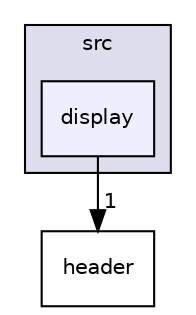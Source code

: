 digraph "src/display" {
  compound=true
  node [ fontsize="10", fontname="Helvetica"];
  edge [ labelfontsize="10", labelfontname="Helvetica"];
  subgraph clusterdir_68267d1309a1af8e8297ef4c3efbcdba {
    graph [ bgcolor="#ddddee", pencolor="black", label="src" fontname="Helvetica", fontsize="10", URL="dir_68267d1309a1af8e8297ef4c3efbcdba.html"]
  dir_25685f9c6d837c57f295dee081495707 [shape=box, label="display", style="filled", fillcolor="#eeeeff", pencolor="black", URL="dir_25685f9c6d837c57f295dee081495707.html"];
  }
  dir_1ec98ce50fa6ec55b40b8ffb1df38c3c [shape=box label="header" URL="dir_1ec98ce50fa6ec55b40b8ffb1df38c3c.html"];
  dir_25685f9c6d837c57f295dee081495707->dir_1ec98ce50fa6ec55b40b8ffb1df38c3c [headlabel="1", labeldistance=1.5 headhref="dir_000005_000003.html"];
}
